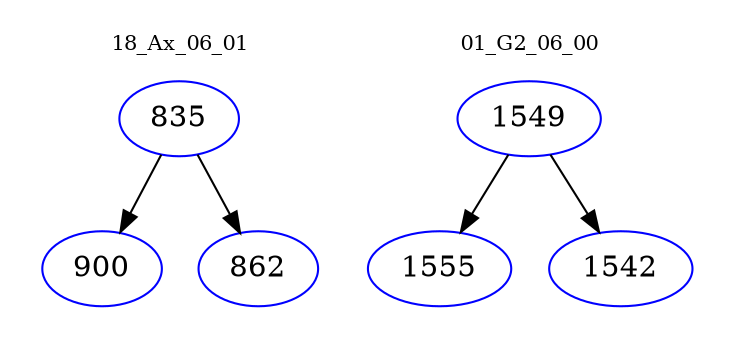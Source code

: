 digraph{
subgraph cluster_0 {
color = white
label = "18_Ax_06_01";
fontsize=10;
T0_835 [label="835", color="blue"]
T0_835 -> T0_900 [color="black"]
T0_900 [label="900", color="blue"]
T0_835 -> T0_862 [color="black"]
T0_862 [label="862", color="blue"]
}
subgraph cluster_1 {
color = white
label = "01_G2_06_00";
fontsize=10;
T1_1549 [label="1549", color="blue"]
T1_1549 -> T1_1555 [color="black"]
T1_1555 [label="1555", color="blue"]
T1_1549 -> T1_1542 [color="black"]
T1_1542 [label="1542", color="blue"]
}
}
